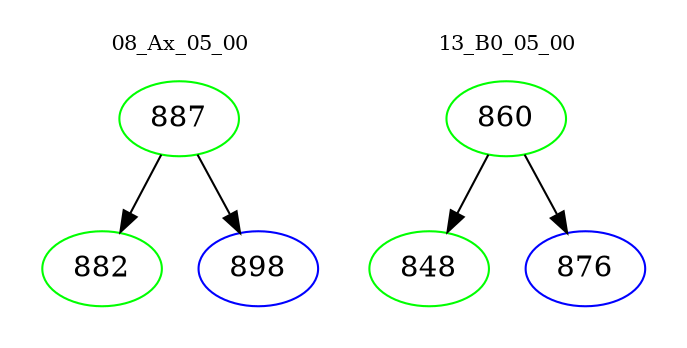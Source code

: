 digraph{
subgraph cluster_0 {
color = white
label = "08_Ax_05_00";
fontsize=10;
T0_887 [label="887", color="green"]
T0_887 -> T0_882 [color="black"]
T0_882 [label="882", color="green"]
T0_887 -> T0_898 [color="black"]
T0_898 [label="898", color="blue"]
}
subgraph cluster_1 {
color = white
label = "13_B0_05_00";
fontsize=10;
T1_860 [label="860", color="green"]
T1_860 -> T1_848 [color="black"]
T1_848 [label="848", color="green"]
T1_860 -> T1_876 [color="black"]
T1_876 [label="876", color="blue"]
}
}
